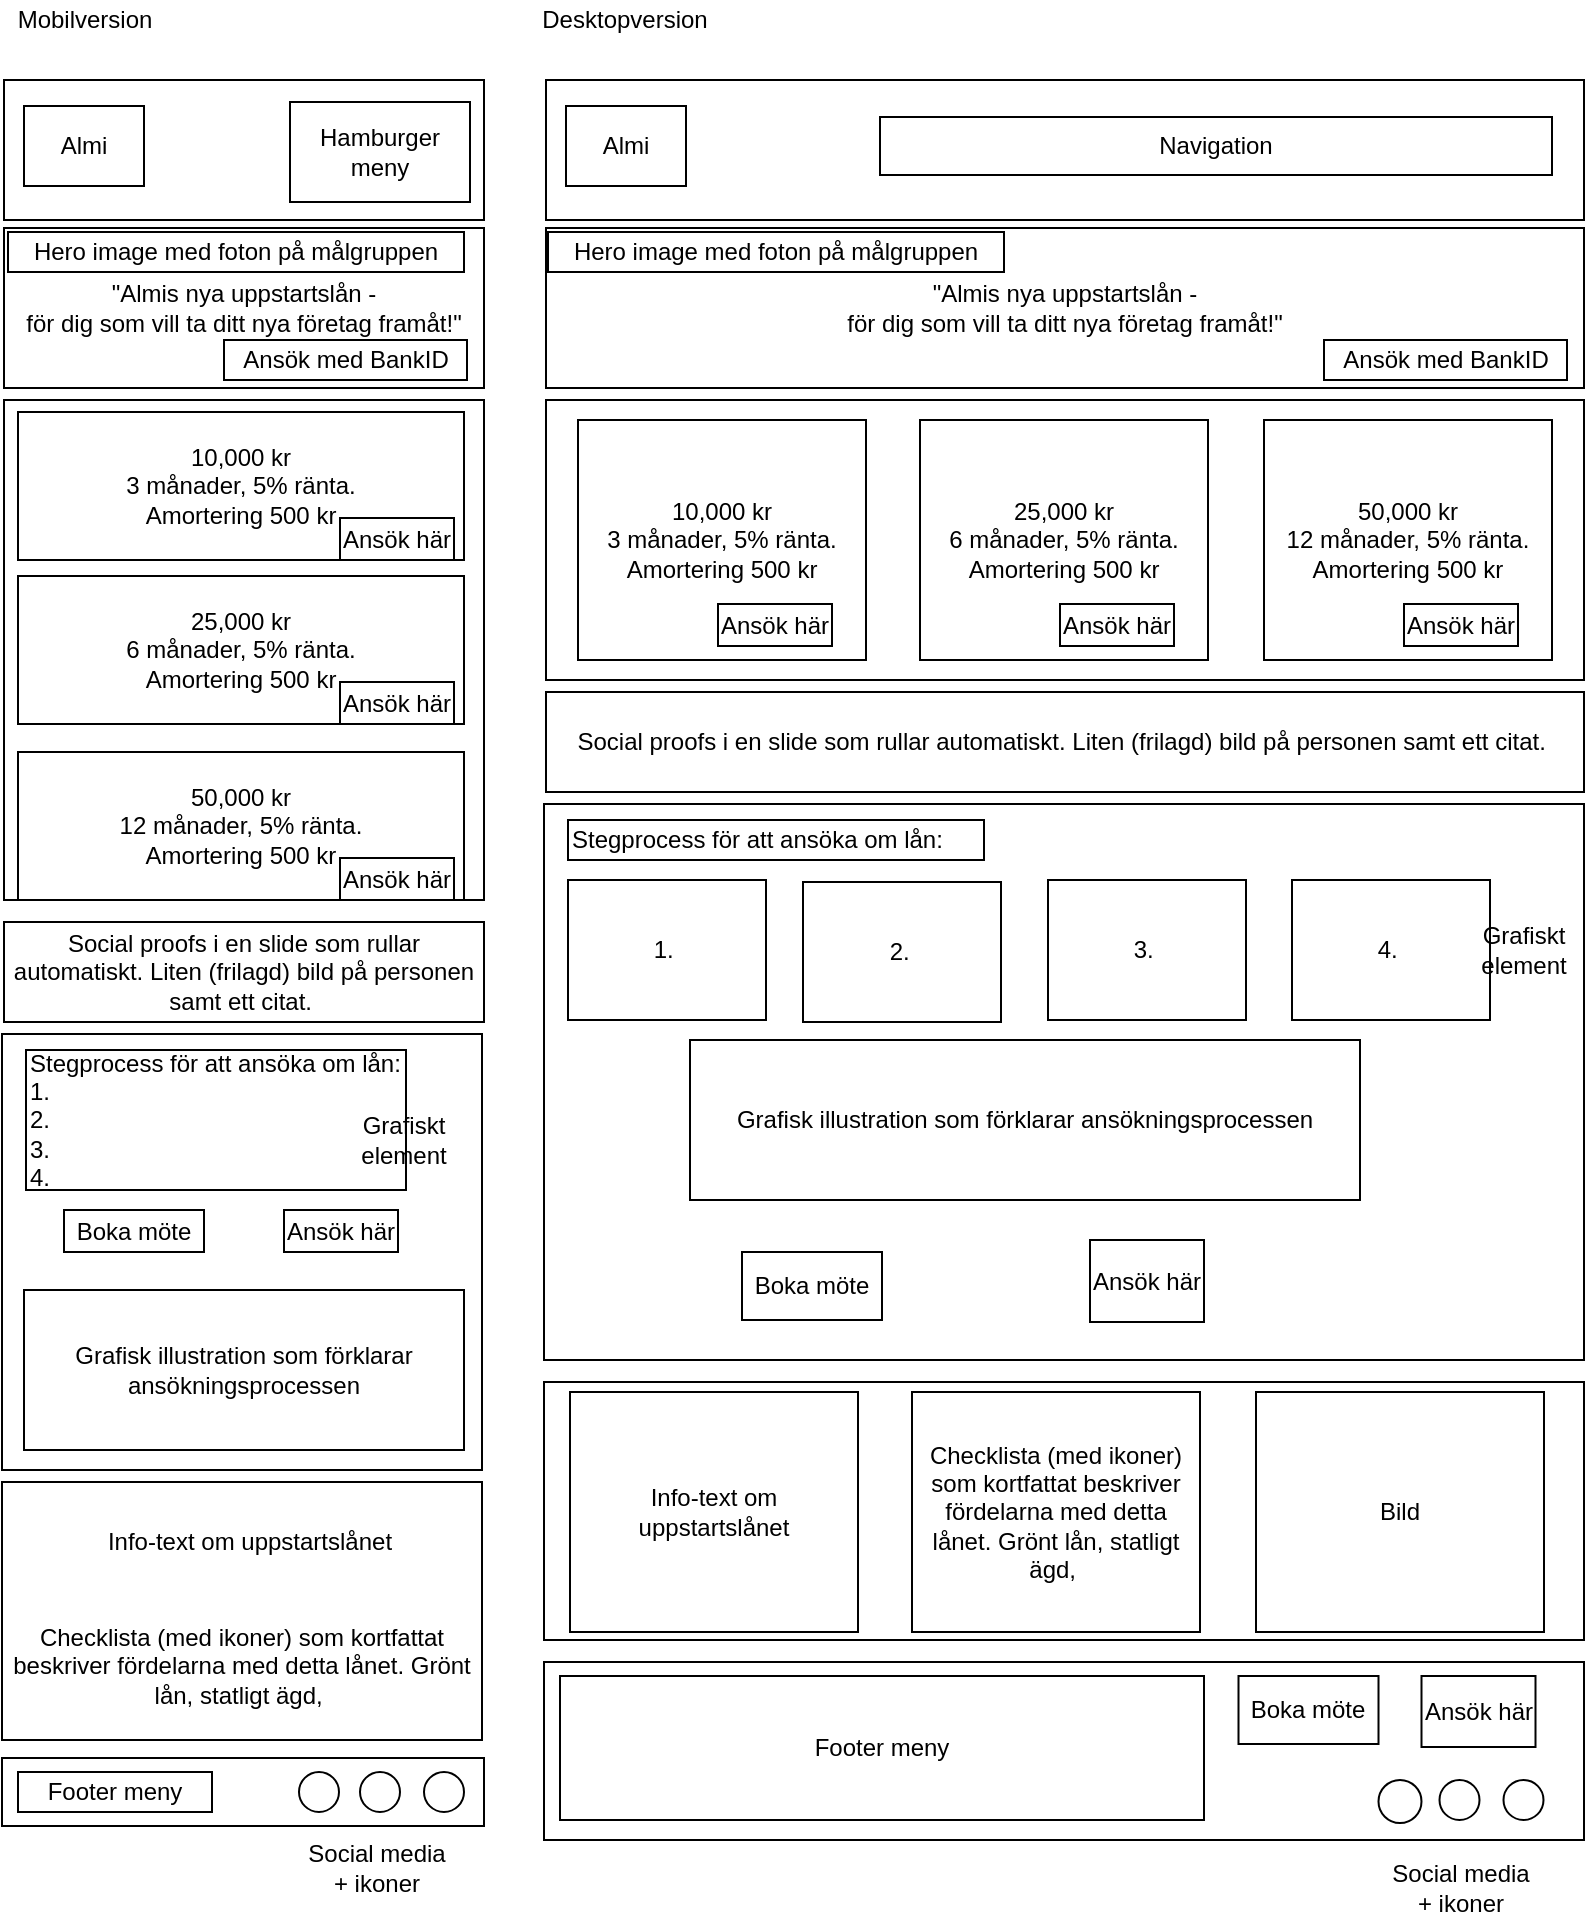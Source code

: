 <mxfile version="15.8.7" type="device"><diagram id="BmVGYZ5SLdyHjmgh0jrb" name="Page-1"><mxGraphModel dx="1326" dy="735" grid="1" gridSize="10" guides="1" tooltips="1" connect="1" arrows="1" fold="1" page="1" pageScale="1" pageWidth="827" pageHeight="1169" math="0" shadow="0"><root><mxCell id="0"/><mxCell id="1" parent="0"/><mxCell id="pdBW6f5LBuO_TYtZrcjf-1" value="" style="rounded=0;whiteSpace=wrap;html=1;" vertex="1" parent="1"><mxGeometry x="10" y="70" width="240" height="70" as="geometry"/></mxCell><mxCell id="pdBW6f5LBuO_TYtZrcjf-2" value="&quot;Almis nya uppstartslån -&lt;br&gt;för dig som vill ta ditt nya företag framåt!&quot;" style="rounded=0;whiteSpace=wrap;html=1;" vertex="1" parent="1"><mxGeometry x="10" y="144" width="240" height="80" as="geometry"/></mxCell><mxCell id="pdBW6f5LBuO_TYtZrcjf-3" value="Almi" style="rounded=0;whiteSpace=wrap;html=1;" vertex="1" parent="1"><mxGeometry x="20" y="83" width="60" height="40" as="geometry"/></mxCell><mxCell id="pdBW6f5LBuO_TYtZrcjf-5" value="Hamburger&lt;br&gt;meny" style="rounded=0;whiteSpace=wrap;html=1;" vertex="1" parent="1"><mxGeometry x="153" y="81" width="90" height="50" as="geometry"/></mxCell><mxCell id="pdBW6f5LBuO_TYtZrcjf-6" value="Mobilversion" style="text;html=1;align=center;verticalAlign=middle;resizable=0;points=[];autosize=1;strokeColor=none;fillColor=none;" vertex="1" parent="1"><mxGeometry x="10" y="30" width="80" height="20" as="geometry"/></mxCell><mxCell id="pdBW6f5LBuO_TYtZrcjf-8" value="Hero image med foton på målgruppen" style="rounded=0;whiteSpace=wrap;html=1;" vertex="1" parent="1"><mxGeometry x="12" y="146" width="228" height="20" as="geometry"/></mxCell><mxCell id="pdBW6f5LBuO_TYtZrcjf-10" value="" style="rounded=0;whiteSpace=wrap;html=1;" vertex="1" parent="1"><mxGeometry x="10" y="230" width="240" height="250" as="geometry"/></mxCell><mxCell id="pdBW6f5LBuO_TYtZrcjf-17" value="Social proofs i en slide som rullar automatiskt. Liten (frilagd) bild på personen samt ett citat.&amp;nbsp;" style="rounded=0;whiteSpace=wrap;html=1;align=center;" vertex="1" parent="1"><mxGeometry x="10" y="491" width="240" height="50" as="geometry"/></mxCell><mxCell id="pdBW6f5LBuO_TYtZrcjf-19" value="10,000 kr&lt;br&gt;3 månader, 5% ränta.&lt;br&gt;Amortering 500 kr" style="rounded=0;whiteSpace=wrap;html=1;" vertex="1" parent="1"><mxGeometry x="17" y="236" width="223" height="74" as="geometry"/></mxCell><mxCell id="pdBW6f5LBuO_TYtZrcjf-20" value="Ansök här" style="rounded=0;whiteSpace=wrap;html=1;" vertex="1" parent="1"><mxGeometry x="178" y="289" width="57" height="21" as="geometry"/></mxCell><mxCell id="pdBW6f5LBuO_TYtZrcjf-25" value="&lt;div&gt;&lt;br&gt;&lt;/div&gt;" style="rounded=0;whiteSpace=wrap;html=1;align=center;" vertex="1" parent="1"><mxGeometry x="9" y="547" width="240" height="218" as="geometry"/></mxCell><mxCell id="pdBW6f5LBuO_TYtZrcjf-26" value="Grafisk illustration som förklarar ansökningsprocessen" style="rounded=0;whiteSpace=wrap;html=1;" vertex="1" parent="1"><mxGeometry x="20" y="675" width="220" height="80" as="geometry"/></mxCell><mxCell id="pdBW6f5LBuO_TYtZrcjf-27" value="Stegprocess för att ansöka om lån:&lt;br&gt;1.&lt;br&gt;2.&amp;nbsp;&lt;br&gt;3.&amp;nbsp;&lt;br&gt;4.&amp;nbsp;" style="rounded=0;whiteSpace=wrap;html=1;align=left;" vertex="1" parent="1"><mxGeometry x="21" y="555" width="190" height="70" as="geometry"/></mxCell><mxCell id="pdBW6f5LBuO_TYtZrcjf-29" value="Ansök här" style="rounded=0;whiteSpace=wrap;html=1;" vertex="1" parent="1"><mxGeometry x="150" y="635" width="57" height="21" as="geometry"/></mxCell><mxCell id="pdBW6f5LBuO_TYtZrcjf-30" value="" style="rounded=0;whiteSpace=wrap;html=1;" vertex="1" parent="1"><mxGeometry x="9" y="771" width="240" height="129" as="geometry"/></mxCell><mxCell id="pdBW6f5LBuO_TYtZrcjf-34" value="" style="rounded=0;whiteSpace=wrap;html=1;" vertex="1" parent="1"><mxGeometry x="9" y="909" width="241" height="34" as="geometry"/></mxCell><mxCell id="pdBW6f5LBuO_TYtZrcjf-35" value="Footer meny" style="rounded=0;whiteSpace=wrap;html=1;" vertex="1" parent="1"><mxGeometry x="17" y="916" width="97" height="20" as="geometry"/></mxCell><mxCell id="pdBW6f5LBuO_TYtZrcjf-36" value="" style="ellipse;whiteSpace=wrap;html=1;aspect=fixed;" vertex="1" parent="1"><mxGeometry x="157.5" y="916" width="20" height="20" as="geometry"/></mxCell><mxCell id="pdBW6f5LBuO_TYtZrcjf-37" value="" style="ellipse;whiteSpace=wrap;html=1;aspect=fixed;" vertex="1" parent="1"><mxGeometry x="188" y="916" width="20" height="20" as="geometry"/></mxCell><mxCell id="pdBW6f5LBuO_TYtZrcjf-38" value="" style="ellipse;whiteSpace=wrap;html=1;aspect=fixed;" vertex="1" parent="1"><mxGeometry x="220" y="916" width="20" height="20" as="geometry"/></mxCell><mxCell id="pdBW6f5LBuO_TYtZrcjf-39" value="Social media&lt;br&gt;+ ikoner" style="text;html=1;strokeColor=none;fillColor=none;align=center;verticalAlign=middle;whiteSpace=wrap;rounded=0;" vertex="1" parent="1"><mxGeometry x="153" y="950" width="87" height="27" as="geometry"/></mxCell><mxCell id="pdBW6f5LBuO_TYtZrcjf-40" value="Ansök med BankID" style="rounded=0;whiteSpace=wrap;html=1;" vertex="1" parent="1"><mxGeometry x="120" y="200" width="121.5" height="20" as="geometry"/></mxCell><mxCell id="pdBW6f5LBuO_TYtZrcjf-41" value="Boka möte" style="rounded=0;whiteSpace=wrap;html=1;" vertex="1" parent="1"><mxGeometry x="40" y="635" width="70" height="21" as="geometry"/></mxCell><mxCell id="pdBW6f5LBuO_TYtZrcjf-42" value="Desktopversion" style="text;html=1;align=center;verticalAlign=middle;resizable=0;points=[];autosize=1;strokeColor=none;fillColor=none;" vertex="1" parent="1"><mxGeometry x="270" y="30" width="100" height="20" as="geometry"/></mxCell><mxCell id="pdBW6f5LBuO_TYtZrcjf-43" value="" style="rounded=0;whiteSpace=wrap;html=1;" vertex="1" parent="1"><mxGeometry x="281" y="70" width="519" height="70" as="geometry"/></mxCell><mxCell id="pdBW6f5LBuO_TYtZrcjf-44" value="&quot;Almis nya uppstartslån -&lt;br&gt;för dig som vill ta ditt nya företag framåt!&quot;" style="rounded=0;whiteSpace=wrap;html=1;" vertex="1" parent="1"><mxGeometry x="281" y="144" width="519" height="80" as="geometry"/></mxCell><mxCell id="pdBW6f5LBuO_TYtZrcjf-45" value="Almi" style="rounded=0;whiteSpace=wrap;html=1;" vertex="1" parent="1"><mxGeometry x="291" y="83" width="60" height="40" as="geometry"/></mxCell><mxCell id="pdBW6f5LBuO_TYtZrcjf-46" value="Navigation" style="rounded=0;whiteSpace=wrap;html=1;" vertex="1" parent="1"><mxGeometry x="448" y="88.5" width="336" height="29" as="geometry"/></mxCell><mxCell id="pdBW6f5LBuO_TYtZrcjf-48" value="" style="rounded=0;whiteSpace=wrap;html=1;" vertex="1" parent="1"><mxGeometry x="281" y="230" width="519" height="140" as="geometry"/></mxCell><mxCell id="pdBW6f5LBuO_TYtZrcjf-49" value="&lt;span&gt;Social proofs i en slide som rullar automatiskt. Liten (frilagd) bild på personen samt ett citat.&amp;nbsp;&lt;/span&gt;" style="rounded=0;whiteSpace=wrap;html=1;align=center;" vertex="1" parent="1"><mxGeometry x="281" y="376" width="519" height="50" as="geometry"/></mxCell><mxCell id="pdBW6f5LBuO_TYtZrcjf-54" value="50,000 kr&lt;br&gt;12 månader, 5% ränta.&lt;br&gt;Amortering 500 kr" style="rounded=0;whiteSpace=wrap;html=1;" vertex="1" parent="1"><mxGeometry x="640" y="240" width="144" height="120" as="geometry"/></mxCell><mxCell id="pdBW6f5LBuO_TYtZrcjf-55" value="Ansök här" style="rounded=0;whiteSpace=wrap;html=1;" vertex="1" parent="1"><mxGeometry x="710" y="332" width="57" height="21" as="geometry"/></mxCell><mxCell id="pdBW6f5LBuO_TYtZrcjf-56" value="&lt;div&gt;&lt;br&gt;&lt;/div&gt;" style="rounded=0;whiteSpace=wrap;html=1;align=center;" vertex="1" parent="1"><mxGeometry x="280" y="432" width="520" height="278" as="geometry"/></mxCell><mxCell id="pdBW6f5LBuO_TYtZrcjf-57" value="Grafisk illustration som förklarar ansökningsprocessen" style="rounded=0;whiteSpace=wrap;html=1;" vertex="1" parent="1"><mxGeometry x="353" y="550" width="335" height="80" as="geometry"/></mxCell><mxCell id="pdBW6f5LBuO_TYtZrcjf-58" value="Stegprocess för att ansöka om lån:&amp;nbsp;" style="rounded=0;whiteSpace=wrap;html=1;align=left;" vertex="1" parent="1"><mxGeometry x="292" y="440" width="208" height="20" as="geometry"/></mxCell><mxCell id="pdBW6f5LBuO_TYtZrcjf-59" value="Ansök här" style="rounded=0;whiteSpace=wrap;html=1;" vertex="1" parent="1"><mxGeometry x="553" y="650" width="57" height="41" as="geometry"/></mxCell><mxCell id="pdBW6f5LBuO_TYtZrcjf-60" value="" style="rounded=0;whiteSpace=wrap;html=1;" vertex="1" parent="1"><mxGeometry x="280" y="721" width="520" height="129" as="geometry"/></mxCell><mxCell id="pdBW6f5LBuO_TYtZrcjf-64" value="" style="rounded=0;whiteSpace=wrap;html=1;" vertex="1" parent="1"><mxGeometry x="280" y="861" width="520" height="89" as="geometry"/></mxCell><mxCell id="pdBW6f5LBuO_TYtZrcjf-65" value="Footer meny" style="rounded=0;whiteSpace=wrap;html=1;" vertex="1" parent="1"><mxGeometry x="288" y="868" width="322" height="72" as="geometry"/></mxCell><mxCell id="pdBW6f5LBuO_TYtZrcjf-66" value="" style="ellipse;whiteSpace=wrap;html=1;aspect=fixed;" vertex="1" parent="1"><mxGeometry x="697.25" y="920" width="21.5" height="21.5" as="geometry"/></mxCell><mxCell id="pdBW6f5LBuO_TYtZrcjf-67" value="" style="ellipse;whiteSpace=wrap;html=1;aspect=fixed;" vertex="1" parent="1"><mxGeometry x="727.75" y="920" width="20" height="20" as="geometry"/></mxCell><mxCell id="pdBW6f5LBuO_TYtZrcjf-68" value="" style="ellipse;whiteSpace=wrap;html=1;aspect=fixed;" vertex="1" parent="1"><mxGeometry x="759.75" y="920" width="20" height="20" as="geometry"/></mxCell><mxCell id="pdBW6f5LBuO_TYtZrcjf-70" value="Boka möte" style="rounded=0;whiteSpace=wrap;html=1;" vertex="1" parent="1"><mxGeometry x="379" y="656" width="70" height="34" as="geometry"/></mxCell><mxCell id="pdBW6f5LBuO_TYtZrcjf-74" value="10,000 kr&lt;br&gt;3 månader, 5% ränta.&lt;br&gt;Amortering 500 kr" style="rounded=0;whiteSpace=wrap;html=1;" vertex="1" parent="1"><mxGeometry x="297" y="240" width="144" height="120" as="geometry"/></mxCell><mxCell id="pdBW6f5LBuO_TYtZrcjf-75" value="Ansök här" style="rounded=0;whiteSpace=wrap;html=1;" vertex="1" parent="1"><mxGeometry x="367" y="332" width="57" height="21" as="geometry"/></mxCell><mxCell id="pdBW6f5LBuO_TYtZrcjf-76" value="25,000 kr&lt;br&gt;6 månader, 5% ränta.&lt;br&gt;Amortering 500 kr" style="rounded=0;whiteSpace=wrap;html=1;" vertex="1" parent="1"><mxGeometry x="468" y="240" width="144" height="120" as="geometry"/></mxCell><mxCell id="pdBW6f5LBuO_TYtZrcjf-77" value="Ansök här" style="rounded=0;whiteSpace=wrap;html=1;" vertex="1" parent="1"><mxGeometry x="538" y="332" width="57" height="21" as="geometry"/></mxCell><mxCell id="pdBW6f5LBuO_TYtZrcjf-78" value="1.&amp;nbsp;" style="rounded=0;whiteSpace=wrap;html=1;" vertex="1" parent="1"><mxGeometry x="292" y="470" width="99" height="70" as="geometry"/></mxCell><mxCell id="pdBW6f5LBuO_TYtZrcjf-79" value="3.&amp;nbsp;" style="rounded=0;whiteSpace=wrap;html=1;" vertex="1" parent="1"><mxGeometry x="532" y="470" width="99" height="70" as="geometry"/></mxCell><mxCell id="pdBW6f5LBuO_TYtZrcjf-80" value="2.&amp;nbsp;" style="rounded=0;whiteSpace=wrap;html=1;" vertex="1" parent="1"><mxGeometry x="409.5" y="471" width="99" height="70" as="geometry"/></mxCell><mxCell id="pdBW6f5LBuO_TYtZrcjf-82" value="4.&amp;nbsp;" style="rounded=0;whiteSpace=wrap;html=1;" vertex="1" parent="1"><mxGeometry x="654" y="470" width="99" height="70" as="geometry"/></mxCell><mxCell id="pdBW6f5LBuO_TYtZrcjf-83" value="Bild" style="rounded=0;whiteSpace=wrap;html=1;" vertex="1" parent="1"><mxGeometry x="636" y="726" width="144" height="120" as="geometry"/></mxCell><mxCell id="pdBW6f5LBuO_TYtZrcjf-84" value="Info-text om uppstartslånet" style="rounded=0;whiteSpace=wrap;html=1;" vertex="1" parent="1"><mxGeometry x="293" y="726" width="144" height="120" as="geometry"/></mxCell><mxCell id="pdBW6f5LBuO_TYtZrcjf-85" value="Checklista (med ikoner) som kortfattat beskriver fördelarna med detta lånet. Grönt lån, statligt ägd,&amp;nbsp;" style="rounded=0;whiteSpace=wrap;html=1;" vertex="1" parent="1"><mxGeometry x="464" y="726" width="144" height="120" as="geometry"/></mxCell><mxCell id="pdBW6f5LBuO_TYtZrcjf-86" value="Boka möte" style="rounded=0;whiteSpace=wrap;html=1;" vertex="1" parent="1"><mxGeometry x="627.25" y="868" width="70" height="34" as="geometry"/></mxCell><mxCell id="pdBW6f5LBuO_TYtZrcjf-87" value="Ansök här" style="rounded=0;whiteSpace=wrap;html=1;" vertex="1" parent="1"><mxGeometry x="718.75" y="868" width="57" height="35.5" as="geometry"/></mxCell><mxCell id="pdBW6f5LBuO_TYtZrcjf-93" value="25,000 kr&lt;br&gt;6 månader, 5% ränta.&lt;br&gt;Amortering 500 kr" style="rounded=0;whiteSpace=wrap;html=1;" vertex="1" parent="1"><mxGeometry x="17" y="318" width="223" height="74" as="geometry"/></mxCell><mxCell id="pdBW6f5LBuO_TYtZrcjf-94" value="Ansök här" style="rounded=0;whiteSpace=wrap;html=1;" vertex="1" parent="1"><mxGeometry x="178" y="371" width="57" height="21" as="geometry"/></mxCell><mxCell id="pdBW6f5LBuO_TYtZrcjf-95" value="50,000 kr&lt;br&gt;12 månader, 5% ränta.&lt;br&gt;Amortering 500 kr" style="rounded=0;whiteSpace=wrap;html=1;" vertex="1" parent="1"><mxGeometry x="17" y="406" width="223" height="74" as="geometry"/></mxCell><mxCell id="pdBW6f5LBuO_TYtZrcjf-96" value="Ansök här" style="rounded=0;whiteSpace=wrap;html=1;" vertex="1" parent="1"><mxGeometry x="178" y="459" width="57" height="21" as="geometry"/></mxCell><mxCell id="pdBW6f5LBuO_TYtZrcjf-97" value="Ansök med BankID" style="rounded=0;whiteSpace=wrap;html=1;" vertex="1" parent="1"><mxGeometry x="670" y="200" width="121.5" height="20" as="geometry"/></mxCell><mxCell id="pdBW6f5LBuO_TYtZrcjf-98" value="Info-text om uppstartslånet" style="text;html=1;strokeColor=none;fillColor=none;align=center;verticalAlign=middle;whiteSpace=wrap;rounded=0;" vertex="1" parent="1"><mxGeometry x="58" y="771" width="150" height="59" as="geometry"/></mxCell><mxCell id="pdBW6f5LBuO_TYtZrcjf-99" value="Checklista (med ikoner) som kortfattat beskriver fördelarna med detta lånet. Grönt lån, statligt ägd,&amp;nbsp;" style="text;html=1;strokeColor=none;fillColor=none;align=center;verticalAlign=middle;whiteSpace=wrap;rounded=0;" vertex="1" parent="1"><mxGeometry x="9" y="820" width="240" height="86" as="geometry"/></mxCell><mxCell id="pdBW6f5LBuO_TYtZrcjf-101" value="Hero image med foton på målgruppen" style="rounded=0;whiteSpace=wrap;html=1;" vertex="1" parent="1"><mxGeometry x="282" y="146" width="228" height="20" as="geometry"/></mxCell><mxCell id="pdBW6f5LBuO_TYtZrcjf-102" value="Grafiskt element" style="text;html=1;strokeColor=none;fillColor=none;align=center;verticalAlign=middle;whiteSpace=wrap;rounded=0;" vertex="1" parent="1"><mxGeometry x="180" y="585" width="60" height="30" as="geometry"/></mxCell><mxCell id="pdBW6f5LBuO_TYtZrcjf-103" value="Grafiskt element" style="text;html=1;strokeColor=none;fillColor=none;align=center;verticalAlign=middle;whiteSpace=wrap;rounded=0;" vertex="1" parent="1"><mxGeometry x="740" y="490" width="60" height="30" as="geometry"/></mxCell><mxCell id="pdBW6f5LBuO_TYtZrcjf-104" value="Social media&lt;br&gt;+ ikoner" style="text;html=1;strokeColor=none;fillColor=none;align=center;verticalAlign=middle;whiteSpace=wrap;rounded=0;" vertex="1" parent="1"><mxGeometry x="695" y="960" width="87" height="27" as="geometry"/></mxCell></root></mxGraphModel></diagram></mxfile>